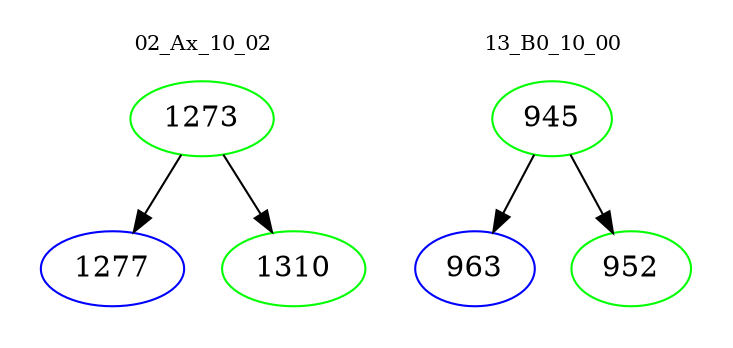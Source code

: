digraph{
subgraph cluster_0 {
color = white
label = "02_Ax_10_02";
fontsize=10;
T0_1273 [label="1273", color="green"]
T0_1273 -> T0_1277 [color="black"]
T0_1277 [label="1277", color="blue"]
T0_1273 -> T0_1310 [color="black"]
T0_1310 [label="1310", color="green"]
}
subgraph cluster_1 {
color = white
label = "13_B0_10_00";
fontsize=10;
T1_945 [label="945", color="green"]
T1_945 -> T1_963 [color="black"]
T1_963 [label="963", color="blue"]
T1_945 -> T1_952 [color="black"]
T1_952 [label="952", color="green"]
}
}
